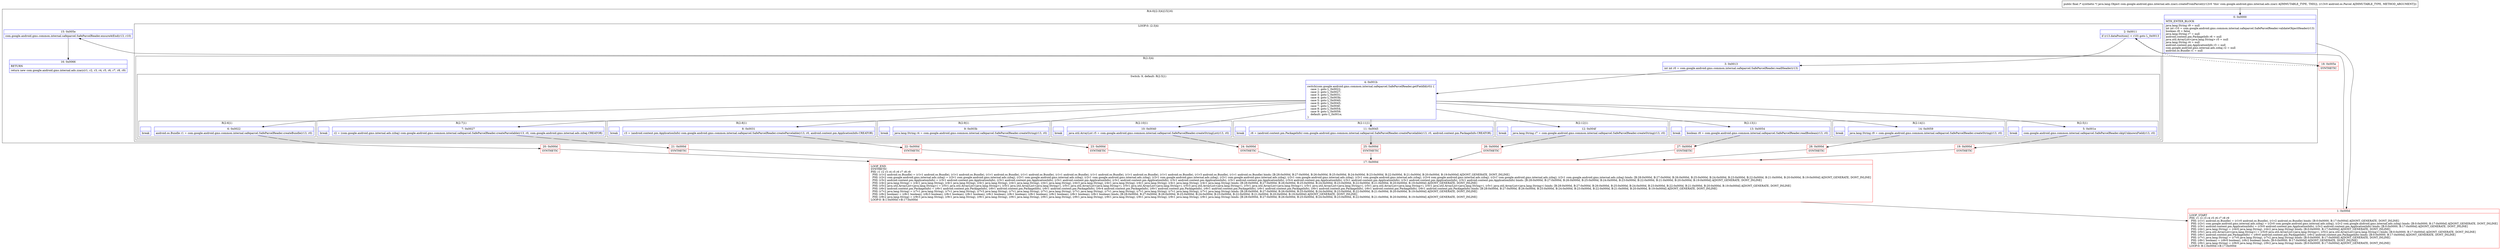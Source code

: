 digraph "CFG forcom.google.android.gms.internal.ads.zzarz.createFromParcel(Landroid\/os\/Parcel;)Ljava\/lang\/Object;" {
subgraph cluster_Region_961733929 {
label = "R(4:0|(2:3|4)|15|16)";
node [shape=record,color=blue];
Node_0 [shape=record,label="{0\:\ 0x0000|MTH_ENTER_BLOCK\l|java.lang.String r9 = null\lint int r10 = com.google.android.gms.common.internal.safeparcel.SafeParcelReader.validateObjectHeader(r13)\lboolean r8 = false\ljava.lang.String r7 = null\landroid.content.pm.PackageInfo r6 = null\ljava.util.ArrayList\<java.lang.String\> r5 = null\ljava.lang.String r4 = null\landroid.content.pm.ApplicationInfo r3 = null\lcom.google.android.gms.internal.ads.zzbaj r2 = null\landroid.os.Bundle r1 = null\l}"];
subgraph cluster_LoopRegion_1772247234 {
label = "LOOP:0: (2:3|4)";
node [shape=record,color=blue];
Node_2 [shape=record,label="{2\:\ 0x0011|if (r13.dataPosition() \< r10) goto L_0x0013\l}"];
subgraph cluster_Region_137740175 {
label = "R(2:3|4)";
node [shape=record,color=blue];
Node_3 [shape=record,label="{3\:\ 0x0013|int int r0 = com.google.android.gms.common.internal.safeparcel.SafeParcelReader.readHeader(r13)\l}"];
subgraph cluster_SwitchRegion_1878003684 {
label = "Switch: 9, default: R(2:5|1)";
node [shape=record,color=blue];
Node_4 [shape=record,label="{4\:\ 0x001b|switch(com.google.android.gms.common.internal.safeparcel.SafeParcelReader.getFieldId(r0)) \{\l    case 1: goto L_0x0022;\l    case 2: goto L_0x0027;\l    case 3: goto L_0x0031;\l    case 4: goto L_0x003b;\l    case 5: goto L_0x0040;\l    case 6: goto L_0x0045;\l    case 7: goto L_0x004f;\l    case 8: goto L_0x0054;\l    case 9: goto L_0x0059;\l    default: goto L_0x001e;\l\}\l}"];
subgraph cluster_Region_171435558 {
label = "R(2:6|1)";
node [shape=record,color=blue];
Node_6 [shape=record,label="{6\:\ 0x0022|android.os.Bundle r1 = com.google.android.gms.common.internal.safeparcel.SafeParcelReader.createBundle(r13, r0)\l}"];
Node_InsnContainer_624408366 [shape=record,label="{|break\l}"];
}
subgraph cluster_Region_830507442 {
label = "R(2:7|1)";
node [shape=record,color=blue];
Node_7 [shape=record,label="{7\:\ 0x0027|r2 = (com.google.android.gms.internal.ads.zzbaj) com.google.android.gms.common.internal.safeparcel.SafeParcelReader.createParcelable(r13, r0, com.google.android.gms.internal.ads.zzbaj.CREATOR)\l}"];
Node_InsnContainer_966185063 [shape=record,label="{|break\l}"];
}
subgraph cluster_Region_146666478 {
label = "R(2:8|1)";
node [shape=record,color=blue];
Node_8 [shape=record,label="{8\:\ 0x0031|r3 = (android.content.pm.ApplicationInfo) com.google.android.gms.common.internal.safeparcel.SafeParcelReader.createParcelable(r13, r0, android.content.pm.ApplicationInfo.CREATOR)\l}"];
Node_InsnContainer_250743256 [shape=record,label="{|break\l}"];
}
subgraph cluster_Region_696610983 {
label = "R(2:9|1)";
node [shape=record,color=blue];
Node_9 [shape=record,label="{9\:\ 0x003b|java.lang.String r4 = com.google.android.gms.common.internal.safeparcel.SafeParcelReader.createString(r13, r0)\l}"];
Node_InsnContainer_2091011295 [shape=record,label="{|break\l}"];
}
subgraph cluster_Region_140934481 {
label = "R(2:10|1)";
node [shape=record,color=blue];
Node_10 [shape=record,label="{10\:\ 0x0040|java.util.ArrayList r5 = com.google.android.gms.common.internal.safeparcel.SafeParcelReader.createStringList(r13, r0)\l}"];
Node_InsnContainer_1689524898 [shape=record,label="{|break\l}"];
}
subgraph cluster_Region_1937334196 {
label = "R(2:11|1)";
node [shape=record,color=blue];
Node_11 [shape=record,label="{11\:\ 0x0045|r6 = (android.content.pm.PackageInfo) com.google.android.gms.common.internal.safeparcel.SafeParcelReader.createParcelable(r13, r0, android.content.pm.PackageInfo.CREATOR)\l}"];
Node_InsnContainer_1806625723 [shape=record,label="{|break\l}"];
}
subgraph cluster_Region_342274022 {
label = "R(2:12|1)";
node [shape=record,color=blue];
Node_12 [shape=record,label="{12\:\ 0x004f|java.lang.String r7 = com.google.android.gms.common.internal.safeparcel.SafeParcelReader.createString(r13, r0)\l}"];
Node_InsnContainer_1963758559 [shape=record,label="{|break\l}"];
}
subgraph cluster_Region_984837684 {
label = "R(2:13|1)";
node [shape=record,color=blue];
Node_13 [shape=record,label="{13\:\ 0x0054|boolean r8 = com.google.android.gms.common.internal.safeparcel.SafeParcelReader.readBoolean(r13, r0)\l}"];
Node_InsnContainer_455535893 [shape=record,label="{|break\l}"];
}
subgraph cluster_Region_908733012 {
label = "R(2:14|1)";
node [shape=record,color=blue];
Node_14 [shape=record,label="{14\:\ 0x0059|java.lang.String r9 = com.google.android.gms.common.internal.safeparcel.SafeParcelReader.createString(r13, r0)\l}"];
Node_InsnContainer_1602459097 [shape=record,label="{|break\l}"];
}
subgraph cluster_Region_1518917297 {
label = "R(2:5|1)";
node [shape=record,color=blue];
Node_5 [shape=record,label="{5\:\ 0x001e|com.google.android.gms.common.internal.safeparcel.SafeParcelReader.skipUnknownField(r13, r0)\l}"];
Node_InsnContainer_1131175585 [shape=record,label="{|break\l}"];
}
}
}
}
Node_15 [shape=record,label="{15\:\ 0x005e|com.google.android.gms.common.internal.safeparcel.SafeParcelReader.ensureAtEnd(r13, r10)\l}"];
Node_16 [shape=record,label="{16\:\ 0x0066|RETURN\l|return new com.google.android.gms.internal.ads.zzary(r1, r2, r3, r4, r5, r6, r7, r8, r9)\l}"];
}
Node_1 [shape=record,color=red,label="{1\:\ 0x000d|LOOP_START\lPHI: r1 r2 r3 r4 r5 r6 r7 r8 r9 \l  PHI: (r1v1 android.os.Bundle) = (r1v0 android.os.Bundle), (r1v2 android.os.Bundle) binds: [B:0:0x0000, B:17:0x000d] A[DONT_GENERATE, DONT_INLINE]\l  PHI: (r2v1 com.google.android.gms.internal.ads.zzbaj) = (r2v0 com.google.android.gms.internal.ads.zzbaj), (r2v2 com.google.android.gms.internal.ads.zzbaj) binds: [B:0:0x0000, B:17:0x000d] A[DONT_GENERATE, DONT_INLINE]\l  PHI: (r3v1 android.content.pm.ApplicationInfo) = (r3v0 android.content.pm.ApplicationInfo), (r3v2 android.content.pm.ApplicationInfo) binds: [B:0:0x0000, B:17:0x000d] A[DONT_GENERATE, DONT_INLINE]\l  PHI: (r4v1 java.lang.String) = (r4v0 java.lang.String), (r4v2 java.lang.String) binds: [B:0:0x0000, B:17:0x000d] A[DONT_GENERATE, DONT_INLINE]\l  PHI: (r5v1 java.util.ArrayList\<java.lang.String\>) = (r5v0 java.util.ArrayList\<java.lang.String\>), (r5v2 java.util.ArrayList\<java.lang.String\>) binds: [B:0:0x0000, B:17:0x000d] A[DONT_GENERATE, DONT_INLINE]\l  PHI: (r6v1 android.content.pm.PackageInfo) = (r6v0 android.content.pm.PackageInfo), (r6v2 android.content.pm.PackageInfo) binds: [B:0:0x0000, B:17:0x000d] A[DONT_GENERATE, DONT_INLINE]\l  PHI: (r7v1 java.lang.String) = (r7v0 java.lang.String), (r7v2 java.lang.String) binds: [B:0:0x0000, B:17:0x000d] A[DONT_GENERATE, DONT_INLINE]\l  PHI: (r8v1 boolean) = (r8v0 boolean), (r8v2 boolean) binds: [B:0:0x0000, B:17:0x000d] A[DONT_GENERATE, DONT_INLINE]\l  PHI: (r9v1 java.lang.String) = (r9v0 java.lang.String), (r9v2 java.lang.String) binds: [B:0:0x0000, B:17:0x000d] A[DONT_GENERATE, DONT_INLINE]\lLOOP:0: B:1:0x000d\-\>B:17:0x000d\l}"];
Node_17 [shape=record,color=red,label="{17\:\ 0x000d|LOOP_END\lSYNTHETIC\lPHI: r1 r2 r3 r4 r5 r6 r7 r8 r9 \l  PHI: (r1v2 android.os.Bundle) = (r1v1 android.os.Bundle), (r1v1 android.os.Bundle), (r1v1 android.os.Bundle), (r1v1 android.os.Bundle), (r1v1 android.os.Bundle), (r1v1 android.os.Bundle), (r1v1 android.os.Bundle), (r1v1 android.os.Bundle), (r1v3 android.os.Bundle), (r1v1 android.os.Bundle) binds: [B:28:0x000d, B:27:0x000d, B:26:0x000d, B:25:0x000d, B:24:0x000d, B:23:0x000d, B:22:0x000d, B:21:0x000d, B:20:0x000d, B:19:0x000d] A[DONT_GENERATE, DONT_INLINE]\l  PHI: (r2v2 com.google.android.gms.internal.ads.zzbaj) = (r2v1 com.google.android.gms.internal.ads.zzbaj), (r2v1 com.google.android.gms.internal.ads.zzbaj), (r2v1 com.google.android.gms.internal.ads.zzbaj), (r2v1 com.google.android.gms.internal.ads.zzbaj), (r2v1 com.google.android.gms.internal.ads.zzbaj), (r2v1 com.google.android.gms.internal.ads.zzbaj), (r2v1 com.google.android.gms.internal.ads.zzbaj), (r2v4 com.google.android.gms.internal.ads.zzbaj), (r2v1 com.google.android.gms.internal.ads.zzbaj), (r2v1 com.google.android.gms.internal.ads.zzbaj) binds: [B:28:0x000d, B:27:0x000d, B:26:0x000d, B:25:0x000d, B:24:0x000d, B:23:0x000d, B:22:0x000d, B:21:0x000d, B:20:0x000d, B:19:0x000d] A[DONT_GENERATE, DONT_INLINE]\l  PHI: (r3v2 android.content.pm.ApplicationInfo) = (r3v1 android.content.pm.ApplicationInfo), (r3v1 android.content.pm.ApplicationInfo), (r3v1 android.content.pm.ApplicationInfo), (r3v1 android.content.pm.ApplicationInfo), (r3v1 android.content.pm.ApplicationInfo), (r3v1 android.content.pm.ApplicationInfo), (r3v4 android.content.pm.ApplicationInfo), (r3v1 android.content.pm.ApplicationInfo), (r3v1 android.content.pm.ApplicationInfo), (r3v1 android.content.pm.ApplicationInfo) binds: [B:28:0x000d, B:27:0x000d, B:26:0x000d, B:25:0x000d, B:24:0x000d, B:23:0x000d, B:22:0x000d, B:21:0x000d, B:20:0x000d, B:19:0x000d] A[DONT_GENERATE, DONT_INLINE]\l  PHI: (r4v2 java.lang.String) = (r4v1 java.lang.String), (r4v1 java.lang.String), (r4v1 java.lang.String), (r4v1 java.lang.String), (r4v1 java.lang.String), (r4v3 java.lang.String), (r4v1 java.lang.String), (r4v1 java.lang.String), (r4v1 java.lang.String), (r4v1 java.lang.String) binds: [B:28:0x000d, B:27:0x000d, B:26:0x000d, B:25:0x000d, B:24:0x000d, B:23:0x000d, B:22:0x000d, B:21:0x000d, B:20:0x000d, B:19:0x000d] A[DONT_GENERATE, DONT_INLINE]\l  PHI: (r5v2 java.util.ArrayList\<java.lang.String\>) = (r5v1 java.util.ArrayList\<java.lang.String\>), (r5v1 java.util.ArrayList\<java.lang.String\>), (r5v1 java.util.ArrayList\<java.lang.String\>), (r5v1 java.util.ArrayList\<java.lang.String\>), (r5v3 java.util.ArrayList\<java.lang.String\>), (r5v1 java.util.ArrayList\<java.lang.String\>), (r5v1 java.util.ArrayList\<java.lang.String\>), (r5v1 java.util.ArrayList\<java.lang.String\>), (r5v1 java.util.ArrayList\<java.lang.String\>), (r5v1 java.util.ArrayList\<java.lang.String\>) binds: [B:28:0x000d, B:27:0x000d, B:26:0x000d, B:25:0x000d, B:24:0x000d, B:23:0x000d, B:22:0x000d, B:21:0x000d, B:20:0x000d, B:19:0x000d] A[DONT_GENERATE, DONT_INLINE]\l  PHI: (r6v2 android.content.pm.PackageInfo) = (r6v1 android.content.pm.PackageInfo), (r6v1 android.content.pm.PackageInfo), (r6v1 android.content.pm.PackageInfo), (r6v4 android.content.pm.PackageInfo), (r6v1 android.content.pm.PackageInfo), (r6v1 android.content.pm.PackageInfo), (r6v1 android.content.pm.PackageInfo), (r6v1 android.content.pm.PackageInfo), (r6v1 android.content.pm.PackageInfo), (r6v1 android.content.pm.PackageInfo) binds: [B:28:0x000d, B:27:0x000d, B:26:0x000d, B:25:0x000d, B:24:0x000d, B:23:0x000d, B:22:0x000d, B:21:0x000d, B:20:0x000d, B:19:0x000d] A[DONT_GENERATE, DONT_INLINE]\l  PHI: (r7v2 java.lang.String) = (r7v1 java.lang.String), (r7v1 java.lang.String), (r7v3 java.lang.String), (r7v1 java.lang.String), (r7v1 java.lang.String), (r7v1 java.lang.String), (r7v1 java.lang.String), (r7v1 java.lang.String), (r7v1 java.lang.String), (r7v1 java.lang.String) binds: [B:28:0x000d, B:27:0x000d, B:26:0x000d, B:25:0x000d, B:24:0x000d, B:23:0x000d, B:22:0x000d, B:21:0x000d, B:20:0x000d, B:19:0x000d] A[DONT_GENERATE, DONT_INLINE]\l  PHI: (r8v2 boolean) = (r8v1 boolean), (r8v3 boolean), (r8v1 boolean), (r8v1 boolean), (r8v1 boolean), (r8v1 boolean), (r8v1 boolean), (r8v1 boolean), (r8v1 boolean), (r8v1 boolean) binds: [B:28:0x000d, B:27:0x000d, B:26:0x000d, B:25:0x000d, B:24:0x000d, B:23:0x000d, B:22:0x000d, B:21:0x000d, B:20:0x000d, B:19:0x000d] A[DONT_GENERATE, DONT_INLINE]\l  PHI: (r9v2 java.lang.String) = (r9v3 java.lang.String), (r9v1 java.lang.String), (r9v1 java.lang.String), (r9v1 java.lang.String), (r9v1 java.lang.String), (r9v1 java.lang.String), (r9v1 java.lang.String), (r9v1 java.lang.String), (r9v1 java.lang.String), (r9v1 java.lang.String) binds: [B:28:0x000d, B:27:0x000d, B:26:0x000d, B:25:0x000d, B:24:0x000d, B:23:0x000d, B:22:0x000d, B:21:0x000d, B:20:0x000d, B:19:0x000d] A[DONT_GENERATE, DONT_INLINE]\lLOOP:0: B:1:0x000d\-\>B:17:0x000d\l}"];
Node_18 [shape=record,color=red,label="{18\:\ 0x005e|SYNTHETIC\l}"];
Node_19 [shape=record,color=red,label="{19\:\ 0x000d|SYNTHETIC\l}"];
Node_20 [shape=record,color=red,label="{20\:\ 0x000d|SYNTHETIC\l}"];
Node_21 [shape=record,color=red,label="{21\:\ 0x000d|SYNTHETIC\l}"];
Node_22 [shape=record,color=red,label="{22\:\ 0x000d|SYNTHETIC\l}"];
Node_23 [shape=record,color=red,label="{23\:\ 0x000d|SYNTHETIC\l}"];
Node_24 [shape=record,color=red,label="{24\:\ 0x000d|SYNTHETIC\l}"];
Node_25 [shape=record,color=red,label="{25\:\ 0x000d|SYNTHETIC\l}"];
Node_26 [shape=record,color=red,label="{26\:\ 0x000d|SYNTHETIC\l}"];
Node_27 [shape=record,color=red,label="{27\:\ 0x000d|SYNTHETIC\l}"];
Node_28 [shape=record,color=red,label="{28\:\ 0x000d|SYNTHETIC\l}"];
MethodNode[shape=record,label="{public final \/* synthetic *\/ java.lang.Object com.google.android.gms.internal.ads.zzarz.createFromParcel((r12v0 'this' com.google.android.gms.internal.ads.zzarz A[IMMUTABLE_TYPE, THIS]), (r13v0 android.os.Parcel A[IMMUTABLE_TYPE, METHOD_ARGUMENT])) }"];
MethodNode -> Node_0;
Node_0 -> Node_1;
Node_2 -> Node_3;
Node_2 -> Node_18[style=dashed];
Node_3 -> Node_4;
Node_4 -> Node_5;
Node_4 -> Node_6;
Node_4 -> Node_7;
Node_4 -> Node_8;
Node_4 -> Node_9;
Node_4 -> Node_10;
Node_4 -> Node_11;
Node_4 -> Node_12;
Node_4 -> Node_13;
Node_4 -> Node_14;
Node_6 -> Node_20;
Node_7 -> Node_21;
Node_8 -> Node_22;
Node_9 -> Node_23;
Node_10 -> Node_24;
Node_11 -> Node_25;
Node_12 -> Node_26;
Node_13 -> Node_27;
Node_14 -> Node_28;
Node_5 -> Node_19;
Node_15 -> Node_16;
Node_1 -> Node_2;
Node_17 -> Node_1;
Node_18 -> Node_15;
Node_19 -> Node_17;
Node_20 -> Node_17;
Node_21 -> Node_17;
Node_22 -> Node_17;
Node_23 -> Node_17;
Node_24 -> Node_17;
Node_25 -> Node_17;
Node_26 -> Node_17;
Node_27 -> Node_17;
Node_28 -> Node_17;
}

